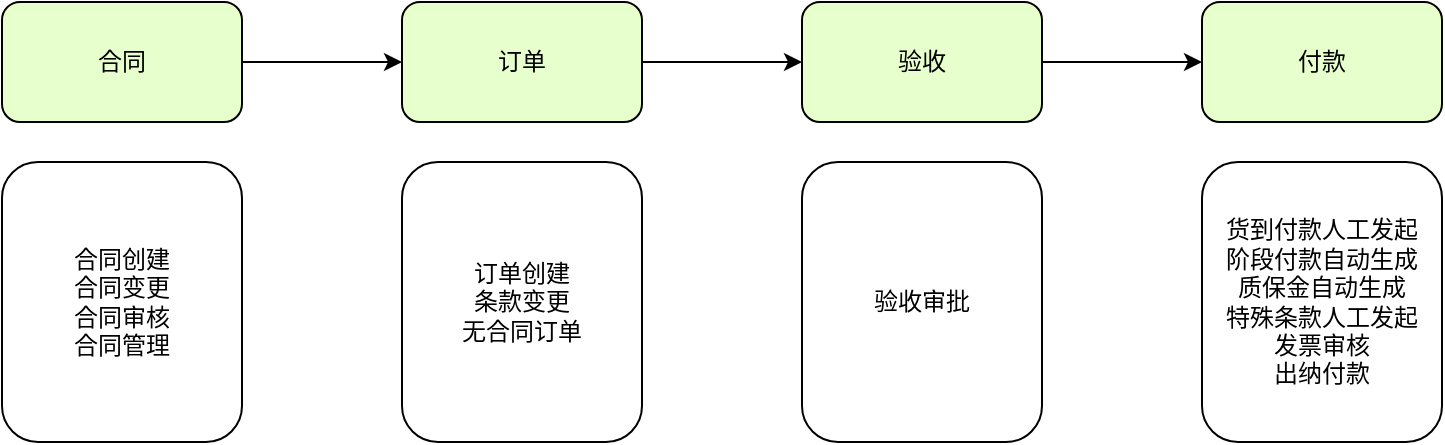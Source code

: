 <mxfile version="14.9.3" type="github">
  <diagram id="CVxMMKqlb5XSe_PXbH-X" name="Page-1">
    <mxGraphModel dx="689" dy="658" grid="1" gridSize="10" guides="1" tooltips="1" connect="1" arrows="1" fold="1" page="1" pageScale="1" pageWidth="827" pageHeight="1169" math="0" shadow="0">
      <root>
        <mxCell id="0" />
        <mxCell id="1" parent="0" />
        <mxCell id="t8H90kx9wL8EgnxF8kt5-1" value="" style="edgeStyle=orthogonalEdgeStyle;rounded=0;orthogonalLoop=1;jettySize=auto;html=1;" edge="1" parent="1" source="t8H90kx9wL8EgnxF8kt5-2" target="t8H90kx9wL8EgnxF8kt5-4">
          <mxGeometry relative="1" as="geometry" />
        </mxCell>
        <mxCell id="t8H90kx9wL8EgnxF8kt5-2" value="合同" style="rounded=1;whiteSpace=wrap;html=1;fillColor=#E6FFCC;" vertex="1" parent="1">
          <mxGeometry x="60" y="80" width="120" height="60" as="geometry" />
        </mxCell>
        <mxCell id="t8H90kx9wL8EgnxF8kt5-3" value="" style="edgeStyle=orthogonalEdgeStyle;rounded=0;orthogonalLoop=1;jettySize=auto;html=1;" edge="1" parent="1" source="t8H90kx9wL8EgnxF8kt5-4" target="t8H90kx9wL8EgnxF8kt5-6">
          <mxGeometry relative="1" as="geometry" />
        </mxCell>
        <mxCell id="t8H90kx9wL8EgnxF8kt5-4" value="订单" style="rounded=1;whiteSpace=wrap;html=1;fillColor=#E6FFCC;" vertex="1" parent="1">
          <mxGeometry x="260" y="80" width="120" height="60" as="geometry" />
        </mxCell>
        <mxCell id="t8H90kx9wL8EgnxF8kt5-5" value="" style="edgeStyle=orthogonalEdgeStyle;rounded=0;orthogonalLoop=1;jettySize=auto;html=1;" edge="1" parent="1" source="t8H90kx9wL8EgnxF8kt5-6" target="t8H90kx9wL8EgnxF8kt5-7">
          <mxGeometry relative="1" as="geometry" />
        </mxCell>
        <mxCell id="t8H90kx9wL8EgnxF8kt5-6" value="验收" style="rounded=1;whiteSpace=wrap;html=1;fillColor=#E6FFCC;" vertex="1" parent="1">
          <mxGeometry x="460" y="80" width="120" height="60" as="geometry" />
        </mxCell>
        <mxCell id="t8H90kx9wL8EgnxF8kt5-7" value="付款" style="rounded=1;whiteSpace=wrap;html=1;fillColor=#E6FFCC;" vertex="1" parent="1">
          <mxGeometry x="660" y="80" width="120" height="60" as="geometry" />
        </mxCell>
        <mxCell id="t8H90kx9wL8EgnxF8kt5-8" value="合同创建&lt;br /&gt;合同变更&lt;br /&gt;合同审核&lt;br /&gt;合同管理" style="rounded=1;whiteSpace=wrap;html=1;gradientColor=none;" vertex="1" parent="1">
          <mxGeometry x="60" y="160" width="120" height="140" as="geometry" />
        </mxCell>
        <mxCell id="t8H90kx9wL8EgnxF8kt5-9" value="订单创建&lt;br /&gt;条款变更&lt;br /&gt;无合同订单" style="rounded=1;whiteSpace=wrap;html=1;gradientColor=none;" vertex="1" parent="1">
          <mxGeometry x="260" y="160" width="120" height="140" as="geometry" />
        </mxCell>
        <mxCell id="t8H90kx9wL8EgnxF8kt5-10" value="验收审批" style="rounded=1;whiteSpace=wrap;html=1;gradientColor=none;" vertex="1" parent="1">
          <mxGeometry x="460" y="160" width="120" height="140" as="geometry" />
        </mxCell>
        <mxCell id="t8H90kx9wL8EgnxF8kt5-11" value="货到付款人工发起&lt;br /&gt;阶段付款自动生成&lt;br /&gt;质保金自动生成&lt;br /&gt;特殊条款人工发起&lt;br /&gt;发票审核&lt;br /&gt;出纳付款" style="rounded=1;whiteSpace=wrap;html=1;gradientColor=none;" vertex="1" parent="1">
          <mxGeometry x="660" y="160" width="120" height="140" as="geometry" />
        </mxCell>
      </root>
    </mxGraphModel>
  </diagram>
</mxfile>

